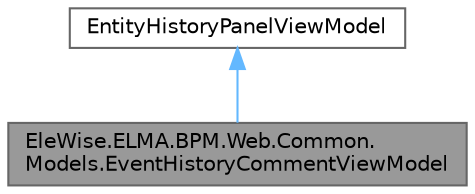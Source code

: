 digraph "EleWise.ELMA.BPM.Web.Common.Models.EventHistoryCommentViewModel"
{
 // LATEX_PDF_SIZE
  bgcolor="transparent";
  edge [fontname=Helvetica,fontsize=10,labelfontname=Helvetica,labelfontsize=10];
  node [fontname=Helvetica,fontsize=10,shape=box,height=0.2,width=0.4];
  Node1 [id="Node000001",label="EleWise.ELMA.BPM.Web.Common.\lModels.EventHistoryCommentViewModel",height=0.2,width=0.4,color="gray40", fillcolor="grey60", style="filled", fontcolor="black",tooltip="Модель для отображения истории по сущности с действиями быстрого комментария"];
  Node2 -> Node1 [id="edge1_Node000001_Node000002",dir="back",color="steelblue1",style="solid",tooltip=" "];
  Node2 [id="Node000002",label="EntityHistoryPanelViewModel",height=0.2,width=0.4,color="gray40", fillcolor="white", style="filled",URL="$class_ele_wise_1_1_e_l_m_a_1_1_b_p_m_1_1_web_1_1_common_1_1_models_1_1_entity_history_panel_view_model.html",tooltip="Модель для отображения истории по сущности"];
}
